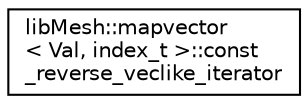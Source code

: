 digraph "类继承关系图"
{
 // INTERACTIVE_SVG=YES
  edge [fontname="Helvetica",fontsize="10",labelfontname="Helvetica",labelfontsize="10"];
  node [fontname="Helvetica",fontsize="10",shape=record];
  rankdir="LR";
  Node1 [label="libMesh::mapvector\l\< Val, index_t \>::const\l_reverse_veclike_iterator",height=0.2,width=0.4,color="black", fillcolor="white", style="filled",URL="$classlibMesh_1_1mapvector_1_1const__reverse__veclike__iterator.html"];
}
